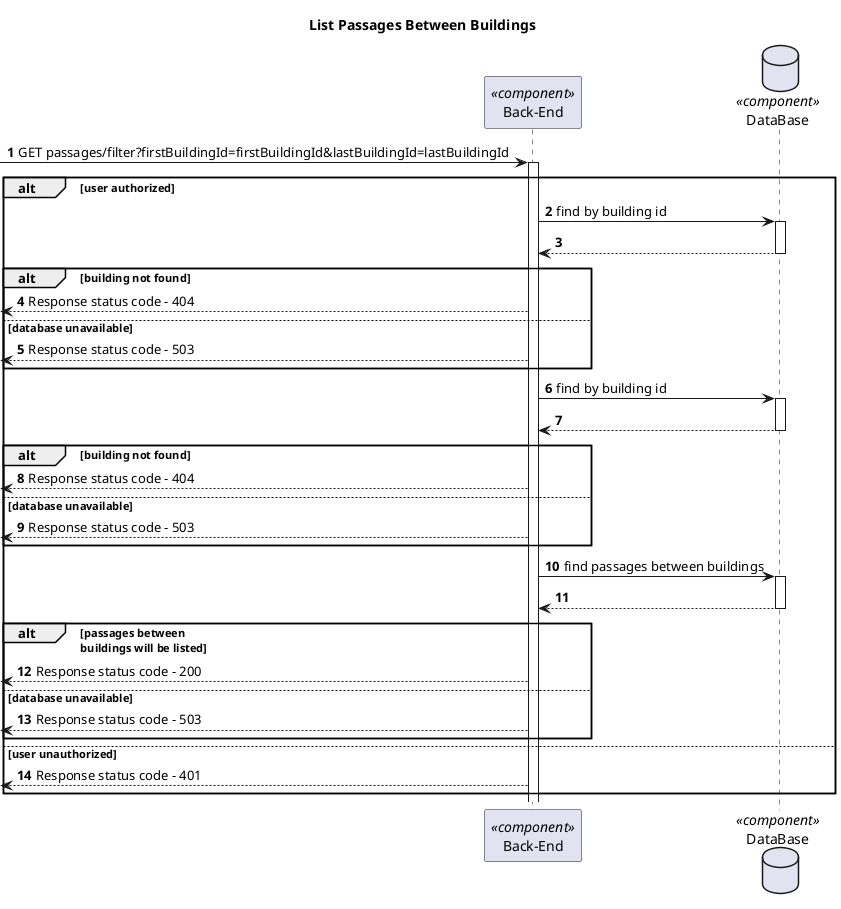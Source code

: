 @startuml Process View - Level 3

autonumber
skinparam packageStyle rect

title List Passages Between Buildings

participant "Back-End" as BE <<component>>
database "DataBase" as DB <<component>>

-> BE: GET passages/filter?firstBuildingId=firstBuildingId&lastBuildingId=lastBuildingId

alt user authorized

'Find by Building ID (startpoint)'

activate BE

BE -> DB: find by building id

activate DB

DB --> BE:

deactivate DB

alt building not found

  <-- BE: Response status code - 404

else database unavailable

  <-- BE: Response status code - 503

end

'Find by Building ID (endpoint)'

activate BE

BE -> DB: find by building id

activate DB

DB --> BE:

deactivate DB

alt building not found

  <-- BE: Response status code - 404

else database unavailable

  <-- BE: Response status code - 503

end


'Find Passages Between Buildings'

activate BE

BE -> DB: find passages between buildings

activate DB

DB --> BE:

deactivate DB

alt passages between \nbuildings will be listed

  <-- BE: Response status code - 200

else database unavailable

  <-- BE: Response status code - 503

end

else user unauthorized

  <-- BE: Response status code - 401

end

@enduml